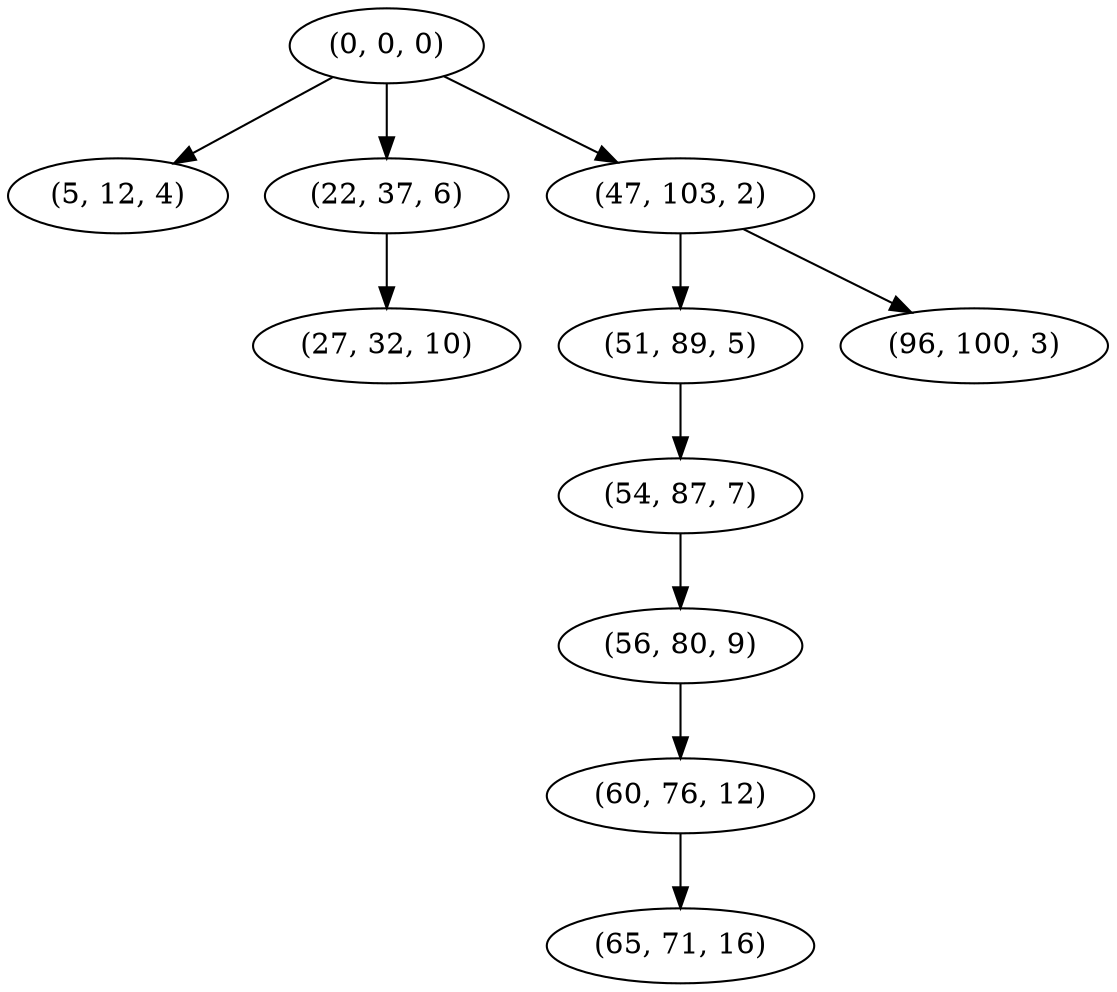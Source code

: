 digraph tree {
    "(0, 0, 0)";
    "(5, 12, 4)";
    "(22, 37, 6)";
    "(27, 32, 10)";
    "(47, 103, 2)";
    "(51, 89, 5)";
    "(54, 87, 7)";
    "(56, 80, 9)";
    "(60, 76, 12)";
    "(65, 71, 16)";
    "(96, 100, 3)";
    "(0, 0, 0)" -> "(5, 12, 4)";
    "(0, 0, 0)" -> "(22, 37, 6)";
    "(0, 0, 0)" -> "(47, 103, 2)";
    "(22, 37, 6)" -> "(27, 32, 10)";
    "(47, 103, 2)" -> "(51, 89, 5)";
    "(47, 103, 2)" -> "(96, 100, 3)";
    "(51, 89, 5)" -> "(54, 87, 7)";
    "(54, 87, 7)" -> "(56, 80, 9)";
    "(56, 80, 9)" -> "(60, 76, 12)";
    "(60, 76, 12)" -> "(65, 71, 16)";
}
